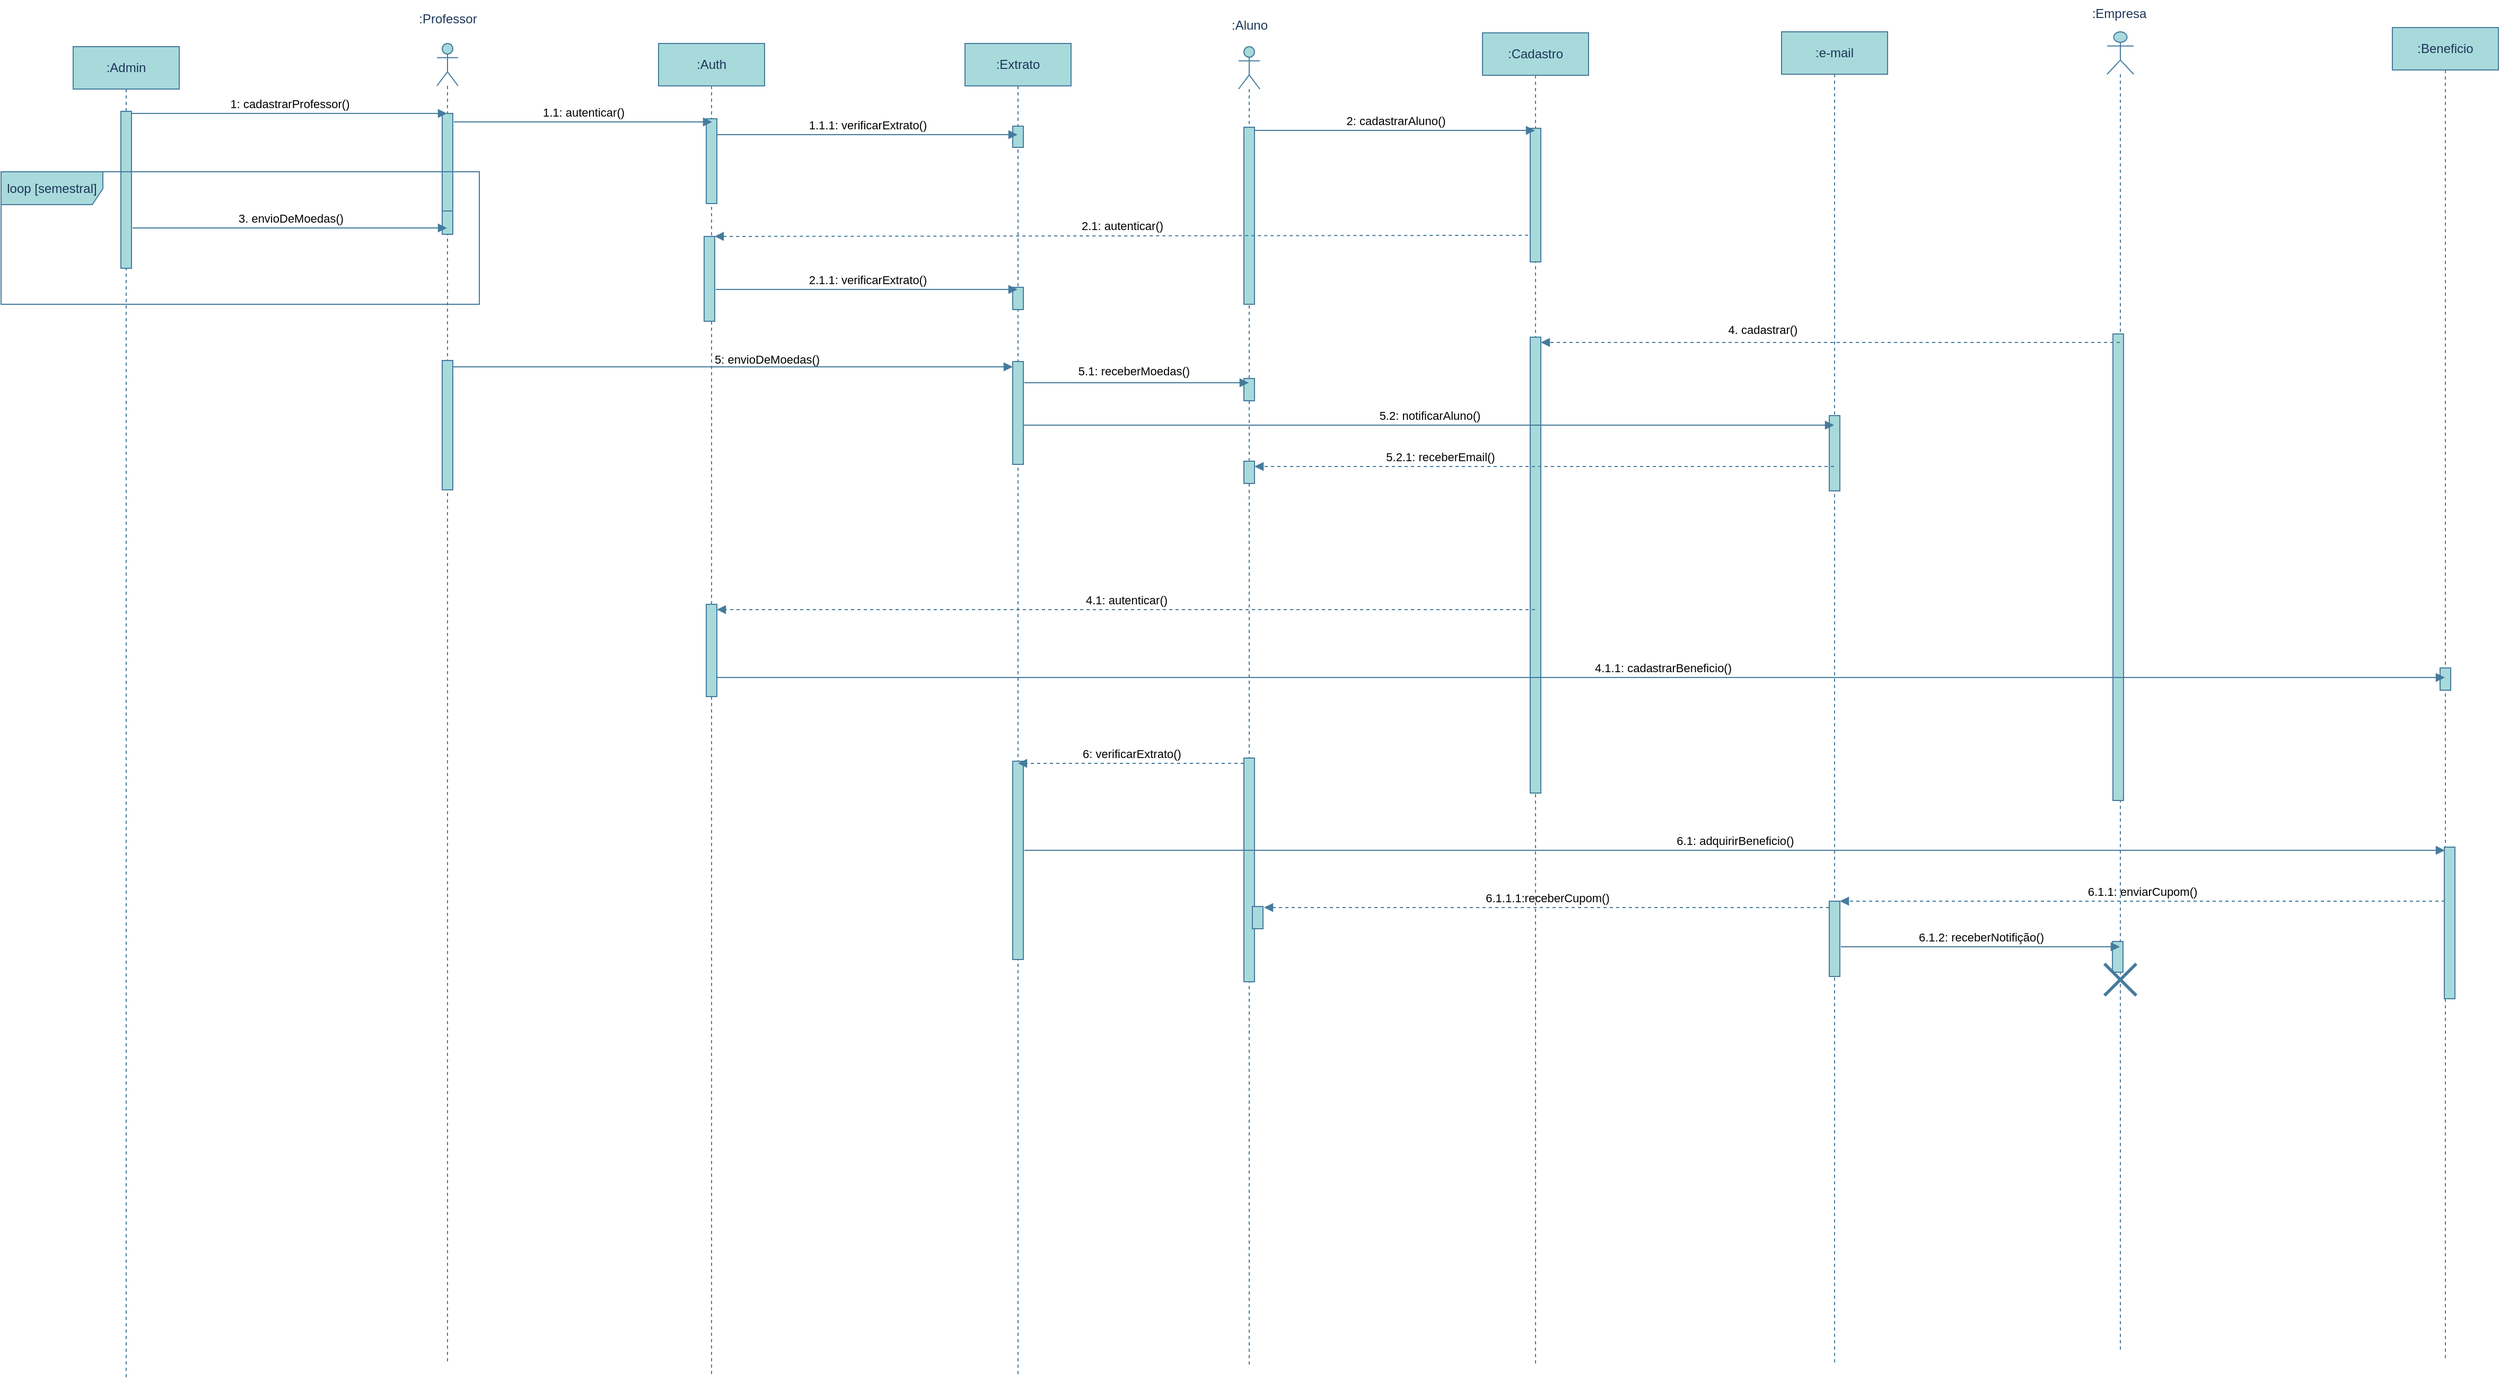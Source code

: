 <mxfile version="26.2.9">
  <diagram name="Page-1" id="2YBvvXClWsGukQMizWep">
    <mxGraphModel dx="3027" dy="1797" grid="0" gridSize="10" guides="1" tooltips="1" connect="1" arrows="1" fold="1" page="0" pageScale="1" pageWidth="850" pageHeight="1100" math="0" shadow="0">
      <root>
        <mxCell id="0" />
        <mxCell id="1" parent="0" />
        <mxCell id="8lU-gqcf_Vouc8r6jL8J-54" value="&lt;span style=&quot;text-wrap-mode: wrap;&quot;&gt;:Professor&lt;/span&gt;" style="text;html=1;align=center;verticalAlign=middle;resizable=0;points=[];autosize=1;strokeColor=none;fillColor=none;labelBackgroundColor=none;fontColor=#1D3557;" vertex="1" parent="1">
          <mxGeometry x="30.5" y="118" width="73" height="26" as="geometry" />
        </mxCell>
        <mxCell id="8lU-gqcf_Vouc8r6jL8J-103" value="" style="shape=umlLifeline;perimeter=lifelinePerimeter;whiteSpace=wrap;html=1;container=1;dropTarget=0;collapsible=0;recursiveResize=0;outlineConnect=0;portConstraint=eastwest;newEdgeStyle={&quot;curved&quot;:0,&quot;rounded&quot;:0};participant=umlActor;labelBackgroundColor=none;fillColor=#A8DADC;strokeColor=#457B9D;fontColor=#1D3557;" vertex="1" parent="1">
          <mxGeometry x="57" y="154" width="20" height="1244" as="geometry" />
        </mxCell>
        <mxCell id="8lU-gqcf_Vouc8r6jL8J-116" value="" style="html=1;points=[[0,0,0,0,5],[0,1,0,0,-5],[1,0,0,0,5],[1,1,0,0,-5]];perimeter=orthogonalPerimeter;outlineConnect=0;targetShapes=umlLifeline;portConstraint=eastwest;newEdgeStyle={&quot;curved&quot;:0,&quot;rounded&quot;:0};labelBackgroundColor=none;fillColor=#A8DADC;strokeColor=#457B9D;fontColor=#1D3557;" vertex="1" parent="8lU-gqcf_Vouc8r6jL8J-103">
          <mxGeometry x="5" y="66" width="10" height="92" as="geometry" />
        </mxCell>
        <mxCell id="8lU-gqcf_Vouc8r6jL8J-129" value="" style="html=1;points=[[0,0,0,0,5],[0,1,0,0,-5],[1,0,0,0,5],[1,1,0,0,-5]];perimeter=orthogonalPerimeter;outlineConnect=0;targetShapes=umlLifeline;portConstraint=eastwest;newEdgeStyle={&quot;curved&quot;:0,&quot;rounded&quot;:0};labelBackgroundColor=none;fillColor=#A8DADC;strokeColor=#457B9D;fontColor=#1D3557;" vertex="1" parent="8lU-gqcf_Vouc8r6jL8J-103">
          <mxGeometry x="5" y="158" width="10" height="22" as="geometry" />
        </mxCell>
        <mxCell id="8lU-gqcf_Vouc8r6jL8J-138" value="" style="html=1;points=[[0,0,0,0,5],[0,1,0,0,-5],[1,0,0,0,5],[1,1,0,0,-5]];perimeter=orthogonalPerimeter;outlineConnect=0;targetShapes=umlLifeline;portConstraint=eastwest;newEdgeStyle={&quot;curved&quot;:0,&quot;rounded&quot;:0};labelBackgroundColor=none;fillColor=#A8DADC;strokeColor=#457B9D;fontColor=#1D3557;" vertex="1" parent="8lU-gqcf_Vouc8r6jL8J-103">
          <mxGeometry x="5" y="299" width="10" height="122" as="geometry" />
        </mxCell>
        <mxCell id="8lU-gqcf_Vouc8r6jL8J-104" value="&lt;span style=&quot;text-wrap-mode: wrap;&quot;&gt;:Aluno&lt;/span&gt;" style="text;html=1;align=center;verticalAlign=middle;resizable=0;points=[];autosize=1;strokeColor=none;fillColor=none;labelBackgroundColor=none;fontColor=#1D3557;" vertex="1" parent="1">
          <mxGeometry x="797" y="124" width="52" height="26" as="geometry" />
        </mxCell>
        <mxCell id="8lU-gqcf_Vouc8r6jL8J-105" value="" style="shape=umlLifeline;perimeter=lifelinePerimeter;whiteSpace=wrap;html=1;container=1;dropTarget=0;collapsible=0;recursiveResize=0;outlineConnect=0;portConstraint=eastwest;newEdgeStyle={&quot;curved&quot;:0,&quot;rounded&quot;:0};participant=umlActor;labelBackgroundColor=none;fillColor=#A8DADC;strokeColor=#457B9D;fontColor=#1D3557;" vertex="1" parent="1">
          <mxGeometry x="813" y="157" width="20" height="1244" as="geometry" />
        </mxCell>
        <mxCell id="8lU-gqcf_Vouc8r6jL8J-121" value="" style="html=1;points=[[0,0,0,0,5],[0,1,0,0,-5],[1,0,0,0,5],[1,1,0,0,-5]];perimeter=orthogonalPerimeter;outlineConnect=0;targetShapes=umlLifeline;portConstraint=eastwest;newEdgeStyle={&quot;curved&quot;:0,&quot;rounded&quot;:0};labelBackgroundColor=none;fillColor=#A8DADC;strokeColor=#457B9D;fontColor=#1D3557;" vertex="1" parent="8lU-gqcf_Vouc8r6jL8J-105">
          <mxGeometry x="5" y="76" width="10" height="167" as="geometry" />
        </mxCell>
        <mxCell id="8lU-gqcf_Vouc8r6jL8J-141" value="" style="html=1;points=[[0,0,0,0,5],[0,1,0,0,-5],[1,0,0,0,5],[1,1,0,0,-5]];perimeter=orthogonalPerimeter;outlineConnect=0;targetShapes=umlLifeline;portConstraint=eastwest;newEdgeStyle={&quot;curved&quot;:0,&quot;rounded&quot;:0};labelBackgroundColor=none;fillColor=#A8DADC;strokeColor=#457B9D;fontColor=#1D3557;" vertex="1" parent="8lU-gqcf_Vouc8r6jL8J-105">
          <mxGeometry x="5" y="313" width="10" height="21" as="geometry" />
        </mxCell>
        <mxCell id="8lU-gqcf_Vouc8r6jL8J-145" value="" style="html=1;points=[[0,0,0,0,5],[0,1,0,0,-5],[1,0,0,0,5],[1,1,0,0,-5]];perimeter=orthogonalPerimeter;outlineConnect=0;targetShapes=umlLifeline;portConstraint=eastwest;newEdgeStyle={&quot;curved&quot;:0,&quot;rounded&quot;:0};labelBackgroundColor=none;fillColor=#A8DADC;strokeColor=#457B9D;fontColor=#1D3557;" vertex="1" parent="8lU-gqcf_Vouc8r6jL8J-105">
          <mxGeometry x="5" y="391" width="10" height="21" as="geometry" />
        </mxCell>
        <mxCell id="8lU-gqcf_Vouc8r6jL8J-147" value="" style="html=1;points=[[0,0,0,0,5],[0,1,0,0,-5],[1,0,0,0,5],[1,1,0,0,-5]];perimeter=orthogonalPerimeter;outlineConnect=0;targetShapes=umlLifeline;portConstraint=eastwest;newEdgeStyle={&quot;curved&quot;:0,&quot;rounded&quot;:0};labelBackgroundColor=none;fillColor=#A8DADC;strokeColor=#457B9D;fontColor=#1D3557;" vertex="1" parent="8lU-gqcf_Vouc8r6jL8J-105">
          <mxGeometry x="5" y="671" width="10" height="211" as="geometry" />
        </mxCell>
        <mxCell id="8lU-gqcf_Vouc8r6jL8J-152" value="" style="html=1;points=[[0,0,0,0,5],[0,1,0,0,-5],[1,0,0,0,5],[1,1,0,0,-5]];perimeter=orthogonalPerimeter;outlineConnect=0;targetShapes=umlLifeline;portConstraint=eastwest;newEdgeStyle={&quot;curved&quot;:0,&quot;rounded&quot;:0};labelBackgroundColor=none;fillColor=#A8DADC;strokeColor=#457B9D;fontColor=#1D3557;" vertex="1" parent="8lU-gqcf_Vouc8r6jL8J-105">
          <mxGeometry x="13" y="811" width="10" height="21" as="geometry" />
        </mxCell>
        <mxCell id="8lU-gqcf_Vouc8r6jL8J-106" value=":Admin" style="shape=umlLifeline;perimeter=lifelinePerimeter;whiteSpace=wrap;html=1;container=1;dropTarget=0;collapsible=0;recursiveResize=0;outlineConnect=0;portConstraint=eastwest;newEdgeStyle={&quot;curved&quot;:0,&quot;rounded&quot;:0};labelBackgroundColor=none;fillColor=#A8DADC;strokeColor=#457B9D;fontColor=#1D3557;" vertex="1" parent="1">
          <mxGeometry x="-286" y="157" width="100" height="1258" as="geometry" />
        </mxCell>
        <mxCell id="8lU-gqcf_Vouc8r6jL8J-114" value="" style="html=1;points=[[0,0,0,0,5],[0,1,0,0,-5],[1,0,0,0,5],[1,1,0,0,-5]];perimeter=orthogonalPerimeter;outlineConnect=0;targetShapes=umlLifeline;portConstraint=eastwest;newEdgeStyle={&quot;curved&quot;:0,&quot;rounded&quot;:0};labelBackgroundColor=none;fillColor=#A8DADC;strokeColor=#457B9D;fontColor=#1D3557;" vertex="1" parent="8lU-gqcf_Vouc8r6jL8J-106">
          <mxGeometry x="45" y="61" width="10" height="148" as="geometry" />
        </mxCell>
        <mxCell id="8lU-gqcf_Vouc8r6jL8J-107" value=":Auth" style="shape=umlLifeline;perimeter=lifelinePerimeter;whiteSpace=wrap;html=1;container=1;dropTarget=0;collapsible=0;recursiveResize=0;outlineConnect=0;portConstraint=eastwest;newEdgeStyle={&quot;curved&quot;:0,&quot;rounded&quot;:0};labelBackgroundColor=none;fillColor=#A8DADC;strokeColor=#457B9D;fontColor=#1D3557;" vertex="1" parent="1">
          <mxGeometry x="266" y="154" width="100" height="1258" as="geometry" />
        </mxCell>
        <mxCell id="8lU-gqcf_Vouc8r6jL8J-117" value="" style="html=1;points=[[0,0,0,0,5],[0,1,0,0,-5],[1,0,0,0,5],[1,1,0,0,-5]];perimeter=orthogonalPerimeter;outlineConnect=0;targetShapes=umlLifeline;portConstraint=eastwest;newEdgeStyle={&quot;curved&quot;:0,&quot;rounded&quot;:0};labelBackgroundColor=none;fillColor=#A8DADC;strokeColor=#457B9D;fontColor=#1D3557;" vertex="1" parent="8lU-gqcf_Vouc8r6jL8J-107">
          <mxGeometry x="45" y="71" width="10" height="80" as="geometry" />
        </mxCell>
        <mxCell id="8lU-gqcf_Vouc8r6jL8J-125" value="" style="html=1;points=[[0,0,0,0,5],[0,1,0,0,-5],[1,0,0,0,5],[1,1,0,0,-5]];perimeter=orthogonalPerimeter;outlineConnect=0;targetShapes=umlLifeline;portConstraint=eastwest;newEdgeStyle={&quot;curved&quot;:0,&quot;rounded&quot;:0};labelBackgroundColor=none;fillColor=#A8DADC;strokeColor=#457B9D;fontColor=#1D3557;" vertex="1" parent="8lU-gqcf_Vouc8r6jL8J-107">
          <mxGeometry x="43" y="182" width="10" height="80" as="geometry" />
        </mxCell>
        <mxCell id="8lU-gqcf_Vouc8r6jL8J-134" value="" style="html=1;points=[[0,0,0,0,5],[0,1,0,0,-5],[1,0,0,0,5],[1,1,0,0,-5]];perimeter=orthogonalPerimeter;outlineConnect=0;targetShapes=umlLifeline;portConstraint=eastwest;newEdgeStyle={&quot;curved&quot;:0,&quot;rounded&quot;:0};labelBackgroundColor=none;fillColor=#A8DADC;strokeColor=#457B9D;fontColor=#1D3557;" vertex="1" parent="8lU-gqcf_Vouc8r6jL8J-107">
          <mxGeometry x="45" y="529" width="10" height="87" as="geometry" />
        </mxCell>
        <mxCell id="8lU-gqcf_Vouc8r6jL8J-108" value=":Extrato" style="shape=umlLifeline;perimeter=lifelinePerimeter;whiteSpace=wrap;html=1;container=1;dropTarget=0;collapsible=0;recursiveResize=0;outlineConnect=0;portConstraint=eastwest;newEdgeStyle={&quot;curved&quot;:0,&quot;rounded&quot;:0};labelBackgroundColor=none;fillColor=#A8DADC;strokeColor=#457B9D;fontColor=#1D3557;" vertex="1" parent="1">
          <mxGeometry x="555" y="154" width="100" height="1258" as="geometry" />
        </mxCell>
        <mxCell id="8lU-gqcf_Vouc8r6jL8J-119" value="" style="html=1;points=[[0,0,0,0,5],[0,1,0,0,-5],[1,0,0,0,5],[1,1,0,0,-5]];perimeter=orthogonalPerimeter;outlineConnect=0;targetShapes=umlLifeline;portConstraint=eastwest;newEdgeStyle={&quot;curved&quot;:0,&quot;rounded&quot;:0};labelBackgroundColor=none;fillColor=#A8DADC;strokeColor=#457B9D;fontColor=#1D3557;" vertex="1" parent="8lU-gqcf_Vouc8r6jL8J-108">
          <mxGeometry x="45" y="78" width="10" height="20" as="geometry" />
        </mxCell>
        <mxCell id="8lU-gqcf_Vouc8r6jL8J-126" value="" style="html=1;points=[[0,0,0,0,5],[0,1,0,0,-5],[1,0,0,0,5],[1,1,0,0,-5]];perimeter=orthogonalPerimeter;outlineConnect=0;targetShapes=umlLifeline;portConstraint=eastwest;newEdgeStyle={&quot;curved&quot;:0,&quot;rounded&quot;:0};labelBackgroundColor=none;fillColor=#A8DADC;strokeColor=#457B9D;fontColor=#1D3557;" vertex="1" parent="8lU-gqcf_Vouc8r6jL8J-108">
          <mxGeometry x="45" y="230" width="10" height="21" as="geometry" />
        </mxCell>
        <mxCell id="8lU-gqcf_Vouc8r6jL8J-139" value="" style="html=1;points=[[0,0,0,0,5],[0,1,0,0,-5],[1,0,0,0,5],[1,1,0,0,-5]];perimeter=orthogonalPerimeter;outlineConnect=0;targetShapes=umlLifeline;portConstraint=eastwest;newEdgeStyle={&quot;curved&quot;:0,&quot;rounded&quot;:0};labelBackgroundColor=none;fillColor=#A8DADC;strokeColor=#457B9D;fontColor=#1D3557;" vertex="1" parent="8lU-gqcf_Vouc8r6jL8J-108">
          <mxGeometry x="45" y="300" width="10" height="97" as="geometry" />
        </mxCell>
        <mxCell id="8lU-gqcf_Vouc8r6jL8J-148" value="" style="html=1;points=[[0,0,0,0,5],[0,1,0,0,-5],[1,0,0,0,5],[1,1,0,0,-5]];perimeter=orthogonalPerimeter;outlineConnect=0;targetShapes=umlLifeline;portConstraint=eastwest;newEdgeStyle={&quot;curved&quot;:0,&quot;rounded&quot;:0};labelBackgroundColor=none;fillColor=#A8DADC;strokeColor=#457B9D;fontColor=#1D3557;" vertex="1" parent="8lU-gqcf_Vouc8r6jL8J-108">
          <mxGeometry x="45" y="677" width="10" height="187" as="geometry" />
        </mxCell>
        <mxCell id="8lU-gqcf_Vouc8r6jL8J-109" value=":Cadastro" style="shape=umlLifeline;perimeter=lifelinePerimeter;whiteSpace=wrap;html=1;container=1;dropTarget=0;collapsible=0;recursiveResize=0;outlineConnect=0;portConstraint=eastwest;newEdgeStyle={&quot;curved&quot;:0,&quot;rounded&quot;:0};labelBackgroundColor=none;fillColor=#A8DADC;strokeColor=#457B9D;fontColor=#1D3557;" vertex="1" parent="1">
          <mxGeometry x="1043" y="144" width="100" height="1258" as="geometry" />
        </mxCell>
        <mxCell id="8lU-gqcf_Vouc8r6jL8J-122" value="" style="html=1;points=[[0,0,0,0,5],[0,1,0,0,-5],[1,0,0,0,5],[1,1,0,0,-5]];perimeter=orthogonalPerimeter;outlineConnect=0;targetShapes=umlLifeline;portConstraint=eastwest;newEdgeStyle={&quot;curved&quot;:0,&quot;rounded&quot;:0};labelBackgroundColor=none;fillColor=#A8DADC;strokeColor=#457B9D;fontColor=#1D3557;" vertex="1" parent="8lU-gqcf_Vouc8r6jL8J-109">
          <mxGeometry x="45" y="90" width="10" height="126" as="geometry" />
        </mxCell>
        <mxCell id="8lU-gqcf_Vouc8r6jL8J-132" value="" style="html=1;points=[[0,0,0,0,5],[0,1,0,0,-5],[1,0,0,0,5],[1,1,0,0,-5]];perimeter=orthogonalPerimeter;outlineConnect=0;targetShapes=umlLifeline;portConstraint=eastwest;newEdgeStyle={&quot;curved&quot;:0,&quot;rounded&quot;:0};labelBackgroundColor=none;fillColor=#A8DADC;strokeColor=#457B9D;fontColor=#1D3557;" vertex="1" parent="8lU-gqcf_Vouc8r6jL8J-109">
          <mxGeometry x="45" y="287" width="10" height="430" as="geometry" />
        </mxCell>
        <mxCell id="8lU-gqcf_Vouc8r6jL8J-110" value=":e-mail" style="shape=umlLifeline;perimeter=lifelinePerimeter;whiteSpace=wrap;html=1;container=1;dropTarget=0;collapsible=0;recursiveResize=0;outlineConnect=0;portConstraint=eastwest;newEdgeStyle={&quot;curved&quot;:0,&quot;rounded&quot;:0};labelBackgroundColor=none;fillColor=#A8DADC;strokeColor=#457B9D;fontColor=#1D3557;" vertex="1" parent="1">
          <mxGeometry x="1325" y="143" width="100" height="1258" as="geometry" />
        </mxCell>
        <mxCell id="8lU-gqcf_Vouc8r6jL8J-143" value="" style="html=1;points=[[0,0,0,0,5],[0,1,0,0,-5],[1,0,0,0,5],[1,1,0,0,-5]];perimeter=orthogonalPerimeter;outlineConnect=0;targetShapes=umlLifeline;portConstraint=eastwest;newEdgeStyle={&quot;curved&quot;:0,&quot;rounded&quot;:0};labelBackgroundColor=none;fillColor=#A8DADC;strokeColor=#457B9D;fontColor=#1D3557;" vertex="1" parent="8lU-gqcf_Vouc8r6jL8J-110">
          <mxGeometry x="45" y="362" width="10" height="71" as="geometry" />
        </mxCell>
        <mxCell id="8lU-gqcf_Vouc8r6jL8J-153" value="" style="html=1;points=[[0,0,0,0,5],[0,1,0,0,-5],[1,0,0,0,5],[1,1,0,0,-5]];perimeter=orthogonalPerimeter;outlineConnect=0;targetShapes=umlLifeline;portConstraint=eastwest;newEdgeStyle={&quot;curved&quot;:0,&quot;rounded&quot;:0};labelBackgroundColor=none;fillColor=#A8DADC;strokeColor=#457B9D;fontColor=#1D3557;" vertex="1" parent="8lU-gqcf_Vouc8r6jL8J-110">
          <mxGeometry x="45" y="820" width="10" height="71" as="geometry" />
        </mxCell>
        <mxCell id="8lU-gqcf_Vouc8r6jL8J-111" value="" style="shape=umlLifeline;perimeter=lifelinePerimeter;whiteSpace=wrap;html=1;container=1;dropTarget=0;collapsible=0;recursiveResize=0;outlineConnect=0;portConstraint=eastwest;newEdgeStyle={&quot;curved&quot;:0,&quot;rounded&quot;:0};participant=umlActor;labelBackgroundColor=none;fillColor=#A8DADC;strokeColor=#457B9D;fontColor=#1D3557;" vertex="1" parent="1">
          <mxGeometry x="1632" y="143" width="25" height="1244" as="geometry" />
        </mxCell>
        <mxCell id="8lU-gqcf_Vouc8r6jL8J-131" value="" style="html=1;points=[[0,0,0,0,5],[0,1,0,0,-5],[1,0,0,0,5],[1,1,0,0,-5]];perimeter=orthogonalPerimeter;outlineConnect=0;targetShapes=umlLifeline;portConstraint=eastwest;newEdgeStyle={&quot;curved&quot;:0,&quot;rounded&quot;:0};labelBackgroundColor=none;fillColor=#A8DADC;strokeColor=#457B9D;fontColor=#1D3557;" vertex="1" parent="8lU-gqcf_Vouc8r6jL8J-111">
          <mxGeometry x="5.5" y="285" width="10" height="440" as="geometry" />
        </mxCell>
        <mxCell id="8lU-gqcf_Vouc8r6jL8J-156" value="" style="html=1;points=[[0,0,0,0,5],[0,1,0,0,-5],[1,0,0,0,5],[1,1,0,0,-5]];perimeter=orthogonalPerimeter;outlineConnect=0;targetShapes=umlLifeline;portConstraint=eastwest;newEdgeStyle={&quot;curved&quot;:0,&quot;rounded&quot;:0};labelBackgroundColor=none;fillColor=#A8DADC;strokeColor=#457B9D;fontColor=#1D3557;" vertex="1" parent="8lU-gqcf_Vouc8r6jL8J-111">
          <mxGeometry x="5" y="858" width="10" height="29" as="geometry" />
        </mxCell>
        <mxCell id="8lU-gqcf_Vouc8r6jL8J-158" value="" style="shape=umlDestroy;whiteSpace=wrap;html=1;strokeWidth=3;targetShapes=umlLifeline;strokeColor=#457B9D;fontColor=#1D3557;fillColor=#A8DADC;" vertex="1" parent="8lU-gqcf_Vouc8r6jL8J-111">
          <mxGeometry x="-2.5" y="879" width="30" height="30" as="geometry" />
        </mxCell>
        <mxCell id="8lU-gqcf_Vouc8r6jL8J-112" value="&lt;span style=&quot;text-wrap-mode: wrap;&quot;&gt;:Empresa&lt;/span&gt;" style="text;html=1;align=center;verticalAlign=middle;resizable=0;points=[];autosize=1;strokeColor=none;fillColor=none;labelBackgroundColor=none;fontColor=#1D3557;" vertex="1" parent="1">
          <mxGeometry x="1608" y="113" width="69" height="26" as="geometry" />
        </mxCell>
        <mxCell id="8lU-gqcf_Vouc8r6jL8J-113" value=":Beneficio" style="shape=umlLifeline;perimeter=lifelinePerimeter;whiteSpace=wrap;html=1;container=1;dropTarget=0;collapsible=0;recursiveResize=0;outlineConnect=0;portConstraint=eastwest;newEdgeStyle={&quot;curved&quot;:0,&quot;rounded&quot;:0};labelBackgroundColor=none;fillColor=#A8DADC;strokeColor=#457B9D;fontColor=#1D3557;" vertex="1" parent="1">
          <mxGeometry x="1901" y="139" width="100" height="1258" as="geometry" />
        </mxCell>
        <mxCell id="8lU-gqcf_Vouc8r6jL8J-136" value="" style="html=1;points=[[0,0,0,0,5],[0,1,0,0,-5],[1,0,0,0,5],[1,1,0,0,-5]];perimeter=orthogonalPerimeter;outlineConnect=0;targetShapes=umlLifeline;portConstraint=eastwest;newEdgeStyle={&quot;curved&quot;:0,&quot;rounded&quot;:0};labelBackgroundColor=none;fillColor=#A8DADC;strokeColor=#457B9D;fontColor=#1D3557;" vertex="1" parent="8lU-gqcf_Vouc8r6jL8J-113">
          <mxGeometry x="45" y="604" width="10" height="21" as="geometry" />
        </mxCell>
        <mxCell id="8lU-gqcf_Vouc8r6jL8J-150" value="" style="html=1;points=[[0,0,0,0,5],[0,1,0,0,-5],[1,0,0,0,5],[1,1,0,0,-5]];perimeter=orthogonalPerimeter;outlineConnect=0;targetShapes=umlLifeline;portConstraint=eastwest;newEdgeStyle={&quot;curved&quot;:0,&quot;rounded&quot;:0};labelBackgroundColor=none;fillColor=#A8DADC;strokeColor=#457B9D;fontColor=#1D3557;" vertex="1" parent="8lU-gqcf_Vouc8r6jL8J-113">
          <mxGeometry x="49" y="773" width="10" height="143" as="geometry" />
        </mxCell>
        <mxCell id="8lU-gqcf_Vouc8r6jL8J-115" value="1: cadastrarProfessor()" style="html=1;verticalAlign=bottom;endArrow=block;curved=0;rounded=0;labelBackgroundColor=none;strokeColor=#457B9D;fontColor=default;" edge="1" parent="1" target="8lU-gqcf_Vouc8r6jL8J-103">
          <mxGeometry width="80" relative="1" as="geometry">
            <mxPoint x="-231" y="220" as="sourcePoint" />
            <mxPoint x="-151" y="220" as="targetPoint" />
          </mxGeometry>
        </mxCell>
        <mxCell id="8lU-gqcf_Vouc8r6jL8J-118" value="1.1: autenticar()" style="html=1;verticalAlign=bottom;endArrow=block;curved=0;rounded=0;labelBackgroundColor=none;strokeColor=#457B9D;fontColor=default;" edge="1" parent="1">
          <mxGeometry width="80" relative="1" as="geometry">
            <mxPoint x="73" y="228" as="sourcePoint" />
            <mxPoint x="316.5" y="228" as="targetPoint" />
          </mxGeometry>
        </mxCell>
        <mxCell id="8lU-gqcf_Vouc8r6jL8J-120" value="1.1.1: verificarExtrato()" style="html=1;verticalAlign=bottom;endArrow=block;curved=0;rounded=0;labelBackgroundColor=none;strokeColor=#457B9D;fontColor=default;" edge="1" parent="1" target="8lU-gqcf_Vouc8r6jL8J-108">
          <mxGeometry width="80" relative="1" as="geometry">
            <mxPoint x="321" y="240" as="sourcePoint" />
            <mxPoint x="401" y="240" as="targetPoint" />
          </mxGeometry>
        </mxCell>
        <mxCell id="8lU-gqcf_Vouc8r6jL8J-123" value="2: cadastrarAluno()" style="html=1;verticalAlign=bottom;endArrow=block;curved=0;rounded=0;labelBackgroundColor=none;strokeColor=#457B9D;fontColor=default;" edge="1" parent="1" target="8lU-gqcf_Vouc8r6jL8J-109">
          <mxGeometry width="80" relative="1" as="geometry">
            <mxPoint x="828" y="236" as="sourcePoint" />
            <mxPoint x="908" y="236" as="targetPoint" />
          </mxGeometry>
        </mxCell>
        <mxCell id="8lU-gqcf_Vouc8r6jL8J-124" value="2.1: autenticar()" style="html=1;verticalAlign=bottom;endArrow=block;curved=0;rounded=0;exitX=-0.187;exitY=0.801;exitDx=0;exitDy=0;exitPerimeter=0;labelBackgroundColor=none;strokeColor=#457B9D;fontColor=default;dashed=1;" edge="1" parent="1" source="8lU-gqcf_Vouc8r6jL8J-122" target="8lU-gqcf_Vouc8r6jL8J-125">
          <mxGeometry width="80" relative="1" as="geometry">
            <mxPoint x="887" y="315" as="sourcePoint" />
            <mxPoint x="965" y="313" as="targetPoint" />
          </mxGeometry>
        </mxCell>
        <mxCell id="8lU-gqcf_Vouc8r6jL8J-127" value="2.1.1: verificarExtrato()" style="html=1;verticalAlign=bottom;endArrow=block;curved=0;rounded=0;labelBackgroundColor=none;strokeColor=#457B9D;fontColor=default;" edge="1" parent="1" target="8lU-gqcf_Vouc8r6jL8J-108">
          <mxGeometry width="80" relative="1" as="geometry">
            <mxPoint x="320" y="386" as="sourcePoint" />
            <mxPoint x="400" y="386" as="targetPoint" />
          </mxGeometry>
        </mxCell>
        <mxCell id="8lU-gqcf_Vouc8r6jL8J-128" value="3. envioDeMoedas()" style="html=1;verticalAlign=bottom;endArrow=block;curved=0;rounded=0;labelBackgroundColor=none;strokeColor=#457B9D;fontColor=default;" edge="1" parent="1" target="8lU-gqcf_Vouc8r6jL8J-103">
          <mxGeometry width="80" relative="1" as="geometry">
            <mxPoint x="-230" y="328" as="sourcePoint" />
            <mxPoint x="-150" y="328" as="targetPoint" />
          </mxGeometry>
        </mxCell>
        <mxCell id="8lU-gqcf_Vouc8r6jL8J-130" value="loop [semestral]" style="shape=umlFrame;whiteSpace=wrap;html=1;pointerEvents=0;width=96;height=31;labelBackgroundColor=none;fillColor=#A8DADC;strokeColor=#457B9D;fontColor=#1D3557;" vertex="1" parent="1">
          <mxGeometry x="-354" y="275" width="451" height="125" as="geometry" />
        </mxCell>
        <mxCell id="8lU-gqcf_Vouc8r6jL8J-133" value="4. cadastrar()" style="html=1;verticalAlign=bottom;endArrow=block;curved=0;rounded=0;entryX=1;entryY=0;entryDx=0;entryDy=5;entryPerimeter=0;labelBackgroundColor=none;strokeColor=#457B9D;fontColor=default;dashed=1;" edge="1" parent="1" source="8lU-gqcf_Vouc8r6jL8J-111" target="8lU-gqcf_Vouc8r6jL8J-132">
          <mxGeometry x="0.235" y="-3" width="80" relative="1" as="geometry">
            <mxPoint x="1504" y="435" as="sourcePoint" />
            <mxPoint x="1584" y="435" as="targetPoint" />
            <mxPoint as="offset" />
          </mxGeometry>
        </mxCell>
        <mxCell id="8lU-gqcf_Vouc8r6jL8J-135" value="4.1: autenticar()" style="html=1;verticalAlign=bottom;endArrow=block;curved=0;rounded=0;entryX=1;entryY=0;entryDx=0;entryDy=5;entryPerimeter=0;labelBackgroundColor=none;strokeColor=#457B9D;fontColor=default;dashed=1;" edge="1" parent="1" source="8lU-gqcf_Vouc8r6jL8J-109" target="8lU-gqcf_Vouc8r6jL8J-134">
          <mxGeometry width="80" relative="1" as="geometry">
            <mxPoint x="1014" y="711" as="sourcePoint" />
            <mxPoint x="486" y="711" as="targetPoint" />
          </mxGeometry>
        </mxCell>
        <mxCell id="8lU-gqcf_Vouc8r6jL8J-137" value="4.1.1: cadastrarBeneficio()" style="html=1;verticalAlign=bottom;endArrow=block;curved=0;rounded=0;labelBackgroundColor=none;strokeColor=#457B9D;fontColor=default;" edge="1" parent="1" target="8lU-gqcf_Vouc8r6jL8J-113">
          <mxGeometry x="0.094" width="80" relative="1" as="geometry">
            <mxPoint x="321" y="752" as="sourcePoint" />
            <mxPoint x="401" y="752" as="targetPoint" />
            <mxPoint as="offset" />
          </mxGeometry>
        </mxCell>
        <mxCell id="8lU-gqcf_Vouc8r6jL8J-140" value="5: envioDeMoedas()" style="html=1;verticalAlign=bottom;endArrow=block;curved=0;rounded=0;entryX=0;entryY=0;entryDx=0;entryDy=5;entryPerimeter=0;labelBackgroundColor=none;strokeColor=#457B9D;fontColor=default;" edge="1" parent="1" target="8lU-gqcf_Vouc8r6jL8J-139">
          <mxGeometry x="0.121" y="-2" width="80" relative="1" as="geometry">
            <mxPoint x="72" y="459" as="sourcePoint" />
            <mxPoint x="152" y="459" as="targetPoint" />
            <mxPoint as="offset" />
          </mxGeometry>
        </mxCell>
        <mxCell id="8lU-gqcf_Vouc8r6jL8J-142" value="5.1: receberMoedas()" style="html=1;verticalAlign=bottom;endArrow=block;curved=0;rounded=0;labelBackgroundColor=none;strokeColor=#457B9D;fontColor=default;" edge="1" parent="1" target="8lU-gqcf_Vouc8r6jL8J-105">
          <mxGeometry x="-0.025" y="2" width="80" relative="1" as="geometry">
            <mxPoint x="611" y="474" as="sourcePoint" />
            <mxPoint x="691" y="474" as="targetPoint" />
            <mxPoint as="offset" />
          </mxGeometry>
        </mxCell>
        <mxCell id="8lU-gqcf_Vouc8r6jL8J-144" value="5.2: notificarAluno()" style="html=1;verticalAlign=bottom;endArrow=block;curved=0;rounded=0;labelBackgroundColor=none;strokeColor=#457B9D;fontColor=default;" edge="1" parent="1" target="8lU-gqcf_Vouc8r6jL8J-110">
          <mxGeometry width="80" relative="1" as="geometry">
            <mxPoint x="610" y="514" as="sourcePoint" />
            <mxPoint x="690" y="514" as="targetPoint" />
          </mxGeometry>
        </mxCell>
        <mxCell id="8lU-gqcf_Vouc8r6jL8J-146" value="5.2.1: receberEmail()" style="html=1;verticalAlign=bottom;endArrow=block;curved=0;rounded=0;entryX=1;entryY=0;entryDx=0;entryDy=5;entryPerimeter=0;labelBackgroundColor=none;strokeColor=#457B9D;fontColor=default;dashed=1;" edge="1" parent="1" source="8lU-gqcf_Vouc8r6jL8J-110" target="8lU-gqcf_Vouc8r6jL8J-145">
          <mxGeometry x="0.36" width="80" relative="1" as="geometry">
            <mxPoint x="1270" y="574" as="sourcePoint" />
            <mxPoint x="852" y="551" as="targetPoint" />
            <mxPoint as="offset" />
          </mxGeometry>
        </mxCell>
        <mxCell id="8lU-gqcf_Vouc8r6jL8J-149" value="6: verificarExtrato()" style="html=1;verticalAlign=bottom;endArrow=block;curved=0;rounded=0;exitX=0;exitY=0;exitDx=0;exitDy=5;exitPerimeter=0;labelBackgroundColor=none;strokeColor=#457B9D;fontColor=default;dashed=1;" edge="1" parent="1" source="8lU-gqcf_Vouc8r6jL8J-147" target="8lU-gqcf_Vouc8r6jL8J-108">
          <mxGeometry width="80" relative="1" as="geometry">
            <mxPoint x="678" y="841" as="sourcePoint" />
            <mxPoint x="758" y="841" as="targetPoint" />
          </mxGeometry>
        </mxCell>
        <mxCell id="8lU-gqcf_Vouc8r6jL8J-151" value="6.1: adquirirBeneficio()" style="html=1;verticalAlign=bottom;endArrow=block;curved=0;rounded=0;labelBackgroundColor=none;strokeColor=#457B9D;fontColor=default;" edge="1" parent="1" target="8lU-gqcf_Vouc8r6jL8J-113">
          <mxGeometry width="80" relative="1" as="geometry">
            <mxPoint x="611" y="915" as="sourcePoint" />
            <mxPoint x="691" y="915" as="targetPoint" />
          </mxGeometry>
        </mxCell>
        <mxCell id="8lU-gqcf_Vouc8r6jL8J-154" value="6.1.1: enviarCupom()" style="html=1;verticalAlign=bottom;endArrow=block;curved=0;rounded=0;labelBackgroundColor=none;strokeColor=#457B9D;fontColor=default;dashed=1;" edge="1" parent="1" source="8lU-gqcf_Vouc8r6jL8J-113" target="8lU-gqcf_Vouc8r6jL8J-153">
          <mxGeometry width="80" relative="1" as="geometry">
            <mxPoint x="1892" y="957" as="sourcePoint" />
            <mxPoint x="1540" y="1022" as="targetPoint" />
          </mxGeometry>
        </mxCell>
        <mxCell id="8lU-gqcf_Vouc8r6jL8J-155" value="6.1.1.1:receberCupom()" style="html=1;verticalAlign=bottom;endArrow=block;curved=0;rounded=0;labelBackgroundColor=none;strokeColor=#457B9D;fontColor=default;dashed=1;" edge="1" parent="1" source="8lU-gqcf_Vouc8r6jL8J-153">
          <mxGeometry width="80" relative="1" as="geometry">
            <mxPoint x="1306" y="981" as="sourcePoint" />
            <mxPoint x="837" y="969" as="targetPoint" />
          </mxGeometry>
        </mxCell>
        <mxCell id="8lU-gqcf_Vouc8r6jL8J-157" value="6.1.2: receberNotifição()" style="html=1;verticalAlign=bottom;endArrow=block;curved=0;rounded=0;labelBackgroundColor=none;strokeColor=#457B9D;fontColor=default;" edge="1" parent="1" target="8lU-gqcf_Vouc8r6jL8J-111">
          <mxGeometry width="80" relative="1" as="geometry">
            <mxPoint x="1381" y="1006" as="sourcePoint" />
            <mxPoint x="1461" y="1006" as="targetPoint" />
          </mxGeometry>
        </mxCell>
      </root>
    </mxGraphModel>
  </diagram>
</mxfile>
